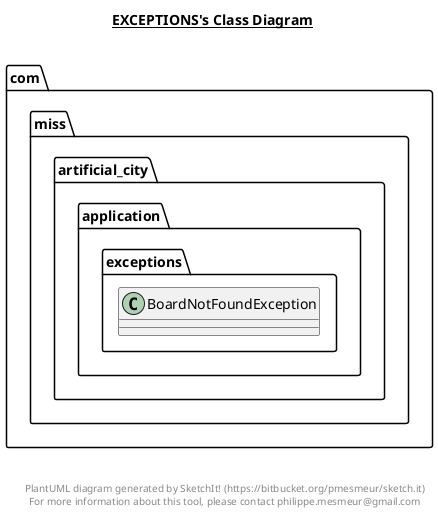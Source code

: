@startuml

title __EXCEPTIONS's Class Diagram__\n

  package com.miss.artificial_city {
    package com.miss.artificial_city.application {
      package com.miss.artificial_city.application.exceptions {
        class BoardNotFoundException {
        }
      }
    }
  }
  



right footer


PlantUML diagram generated by SketchIt! (https://bitbucket.org/pmesmeur/sketch.it)
For more information about this tool, please contact philippe.mesmeur@gmail.com
endfooter

@enduml
